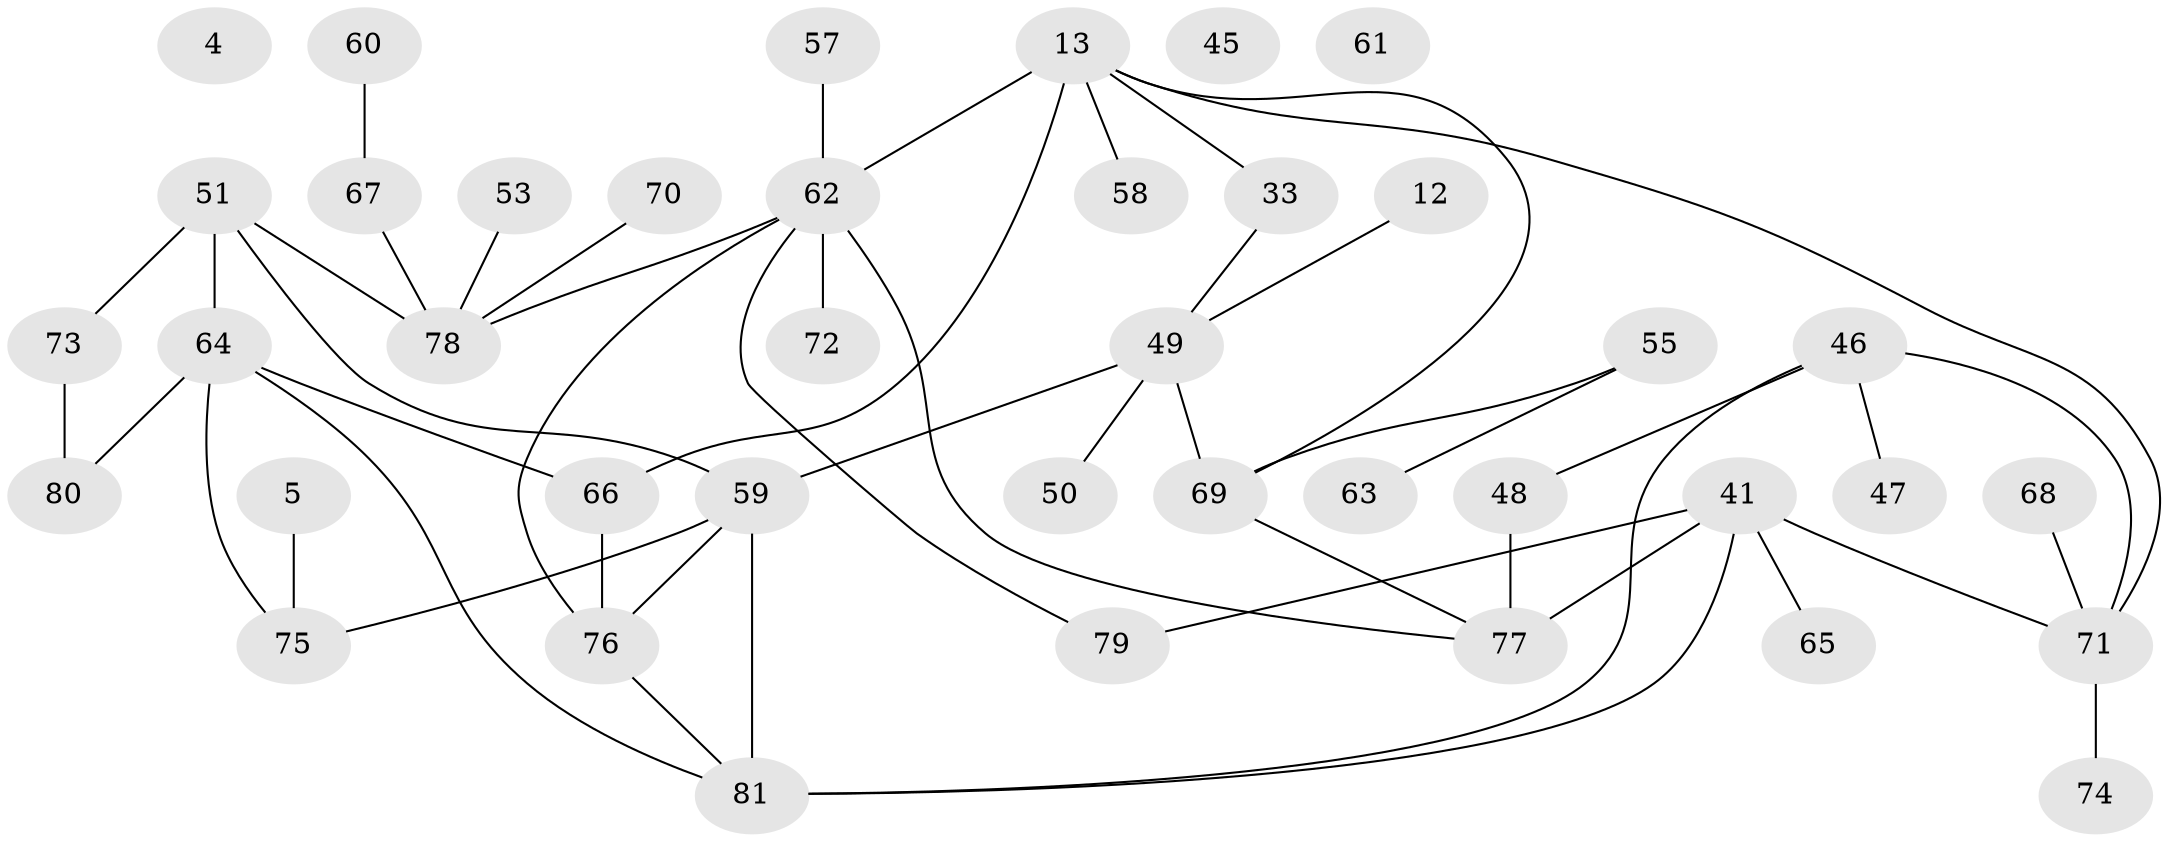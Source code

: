 // original degree distribution, {3: 0.16049382716049382, 1: 0.2345679012345679, 4: 0.20987654320987653, 0: 0.037037037037037035, 2: 0.2839506172839506, 6: 0.024691358024691357, 5: 0.04938271604938271}
// Generated by graph-tools (version 1.1) at 2025/43/03/04/25 21:43:51]
// undirected, 40 vertices, 51 edges
graph export_dot {
graph [start="1"]
  node [color=gray90,style=filled];
  4;
  5;
  12;
  13 [super="+11"];
  33;
  41 [super="+30"];
  45;
  46;
  47;
  48;
  49 [super="+26"];
  50;
  51 [super="+14+35"];
  53 [super="+27"];
  55;
  57;
  58;
  59 [super="+23+52"];
  60;
  61;
  62 [super="+28+31+34"];
  63;
  64 [super="+44"];
  65 [super="+40"];
  66 [super="+56"];
  67 [super="+1+2"];
  68;
  69;
  70 [super="+37"];
  71 [super="+42"];
  72;
  73 [super="+15"];
  74;
  75;
  76 [super="+8+43+54"];
  77;
  78 [super="+39"];
  79;
  80 [super="+32+36"];
  81 [super="+24+38"];
  5 -- 75;
  12 -- 49;
  13 -- 66 [weight=2];
  13 -- 33;
  13 -- 58;
  13 -- 69;
  13 -- 62 [weight=2];
  13 -- 71;
  33 -- 49;
  41 -- 71;
  41 -- 77 [weight=2];
  41 -- 79;
  41 -- 81 [weight=2];
  41 -- 65;
  46 -- 47;
  46 -- 48;
  46 -- 71;
  46 -- 81;
  48 -- 77;
  49 -- 50 [weight=2];
  49 -- 69;
  49 -- 59;
  51 -- 64 [weight=2];
  51 -- 73;
  51 -- 59;
  51 -- 78 [weight=2];
  53 -- 78;
  55 -- 63;
  55 -- 69;
  57 -- 62;
  59 -- 75 [weight=2];
  59 -- 81;
  59 -- 76;
  60 -- 67;
  62 -- 79;
  62 -- 72;
  62 -- 78;
  62 -- 77;
  62 -- 76;
  64 -- 75;
  64 -- 66;
  64 -- 81 [weight=2];
  64 -- 80;
  66 -- 76 [weight=2];
  67 -- 78;
  68 -- 71;
  69 -- 77;
  70 -- 78;
  71 -- 74;
  73 -- 80;
  76 -- 81;
}
